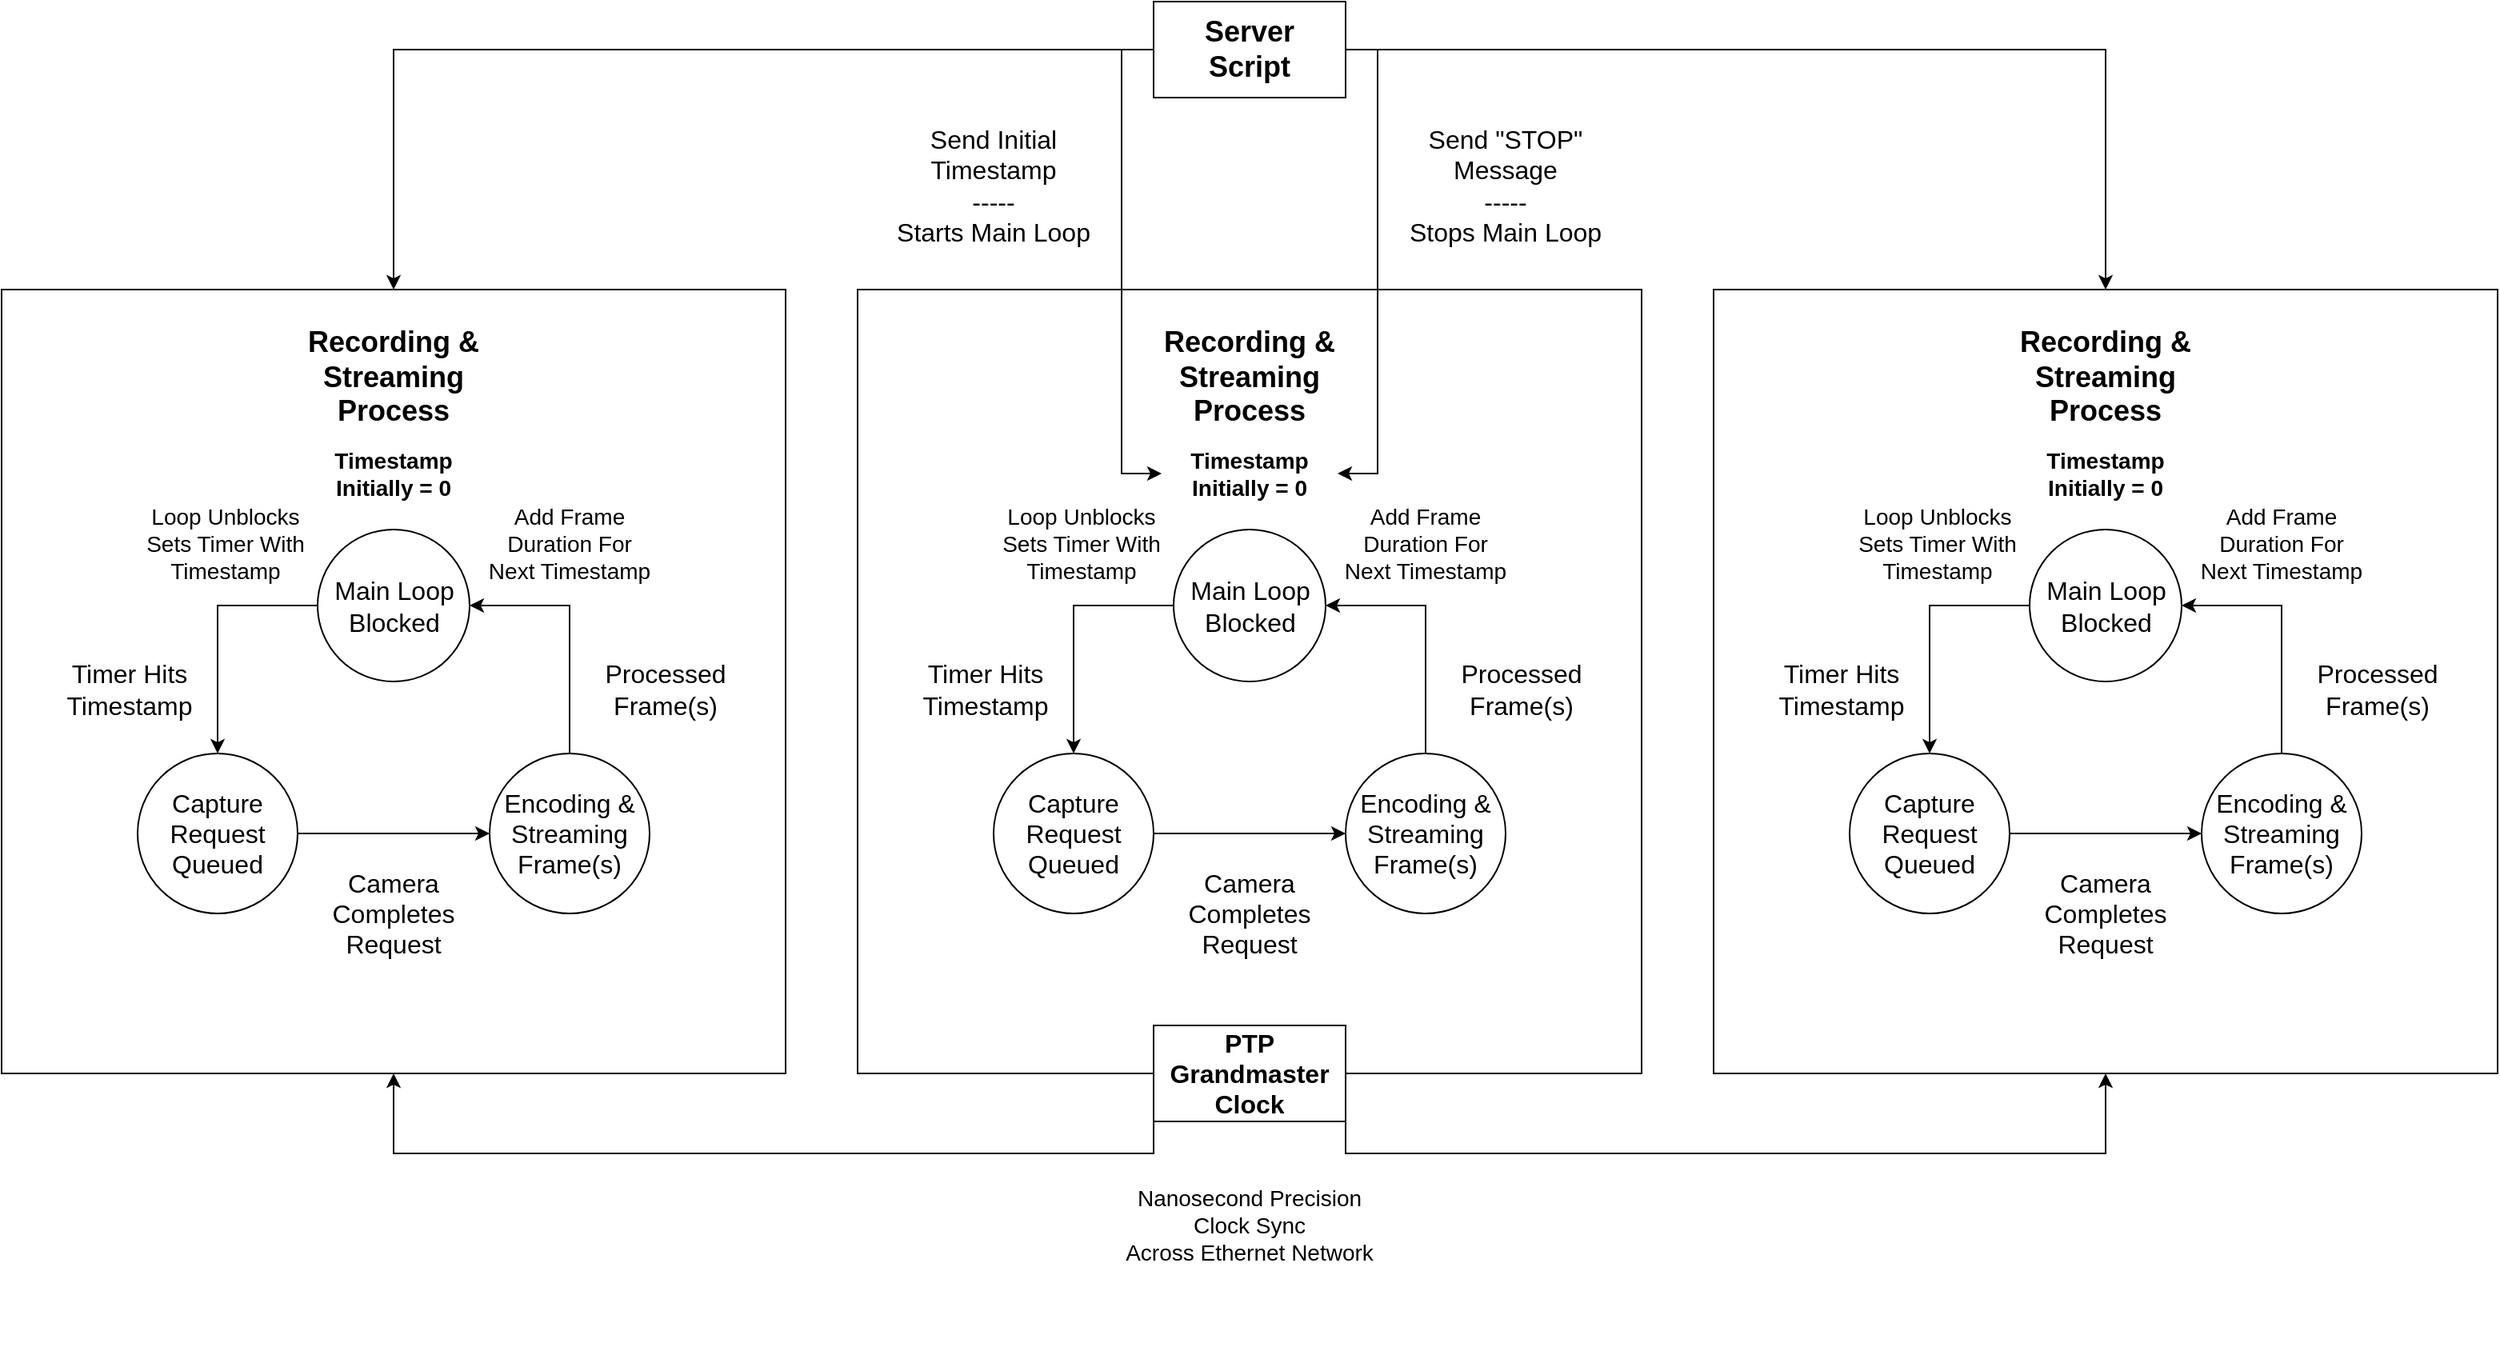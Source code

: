 <mxfile version="24.9.2">
  <diagram id="C5RBs43oDa-KdzZeNtuy" name="Page-1">
    <mxGraphModel dx="2901" dy="1095" grid="1" gridSize="10" guides="1" tooltips="1" connect="1" arrows="1" fold="1" page="1" pageScale="1" pageWidth="827" pageHeight="1169" math="0" shadow="0">
      <root>
        <mxCell id="WIyWlLk6GJQsqaUBKTNV-0" />
        <mxCell id="WIyWlLk6GJQsqaUBKTNV-1" parent="WIyWlLk6GJQsqaUBKTNV-0" />
        <mxCell id="X30akBvRf-ldmYgeMi9u-57" style="edgeStyle=orthogonalEdgeStyle;rounded=0;orthogonalLoop=1;jettySize=auto;html=1;entryX=0.5;entryY=0;entryDx=0;entryDy=0;" edge="1" parent="WIyWlLk6GJQsqaUBKTNV-1" source="X30akBvRf-ldmYgeMi9u-0" target="X30akBvRf-ldmYgeMi9u-39">
          <mxGeometry relative="1" as="geometry">
            <Array as="points">
              <mxPoint x="-135" y="250" />
            </Array>
          </mxGeometry>
        </mxCell>
        <mxCell id="X30akBvRf-ldmYgeMi9u-58" style="edgeStyle=orthogonalEdgeStyle;rounded=0;orthogonalLoop=1;jettySize=auto;html=1;entryX=0.5;entryY=0;entryDx=0;entryDy=0;" edge="1" parent="WIyWlLk6GJQsqaUBKTNV-1" source="X30akBvRf-ldmYgeMi9u-0" target="X30akBvRf-ldmYgeMi9u-25">
          <mxGeometry relative="1" as="geometry" />
        </mxCell>
        <mxCell id="X30akBvRf-ldmYgeMi9u-0" value="&lt;font style=&quot;font-size: 18px;&quot;&gt;&lt;b&gt;Server&lt;/b&gt;&lt;/font&gt;&lt;div&gt;&lt;font style=&quot;font-size: 18px;&quot;&gt;&lt;b&gt;Script&lt;/b&gt;&lt;/font&gt;&lt;/div&gt;" style="whiteSpace=wrap;html=1;" vertex="1" parent="WIyWlLk6GJQsqaUBKTNV-1">
          <mxGeometry x="340" y="220" width="120" height="60" as="geometry" />
        </mxCell>
        <mxCell id="X30akBvRf-ldmYgeMi9u-3" value="" style="whiteSpace=wrap;html=1;aspect=fixed;" vertex="1" parent="WIyWlLk6GJQsqaUBKTNV-1">
          <mxGeometry x="155" y="400" width="490" height="490" as="geometry" />
        </mxCell>
        <mxCell id="X30akBvRf-ldmYgeMi9u-13" style="edgeStyle=orthogonalEdgeStyle;rounded=0;orthogonalLoop=1;jettySize=auto;html=1;exitX=0;exitY=0.5;exitDx=0;exitDy=0;entryX=0.5;entryY=0;entryDx=0;entryDy=0;" edge="1" parent="WIyWlLk6GJQsqaUBKTNV-1" source="X30akBvRf-ldmYgeMi9u-4" target="X30akBvRf-ldmYgeMi9u-6">
          <mxGeometry relative="1" as="geometry" />
        </mxCell>
        <mxCell id="X30akBvRf-ldmYgeMi9u-4" value="&lt;font size=&quot;3&quot;&gt;Main Loop&lt;/font&gt;&lt;div&gt;&lt;font size=&quot;3&quot;&gt;Blocked&lt;/font&gt;&lt;/div&gt;" style="ellipse;whiteSpace=wrap;html=1;aspect=fixed;" vertex="1" parent="WIyWlLk6GJQsqaUBKTNV-1">
          <mxGeometry x="352.5" y="550" width="95" height="95" as="geometry" />
        </mxCell>
        <mxCell id="X30akBvRf-ldmYgeMi9u-14" style="edgeStyle=orthogonalEdgeStyle;rounded=0;orthogonalLoop=1;jettySize=auto;html=1;exitX=0.5;exitY=0;exitDx=0;exitDy=0;entryX=1;entryY=0.5;entryDx=0;entryDy=0;" edge="1" parent="WIyWlLk6GJQsqaUBKTNV-1" source="X30akBvRf-ldmYgeMi9u-5" target="X30akBvRf-ldmYgeMi9u-4">
          <mxGeometry relative="1" as="geometry" />
        </mxCell>
        <mxCell id="X30akBvRf-ldmYgeMi9u-5" value="&lt;font size=&quot;3&quot;&gt;Encoding &amp;amp;&lt;/font&gt;&lt;div&gt;&lt;font size=&quot;3&quot;&gt;Streaming&lt;/font&gt;&lt;/div&gt;&lt;div&gt;&lt;font size=&quot;3&quot;&gt;Frame(s)&lt;/font&gt;&lt;/div&gt;" style="ellipse;whiteSpace=wrap;html=1;aspect=fixed;" vertex="1" parent="WIyWlLk6GJQsqaUBKTNV-1">
          <mxGeometry x="460" y="690" width="100" height="100" as="geometry" />
        </mxCell>
        <mxCell id="X30akBvRf-ldmYgeMi9u-10" style="edgeStyle=orthogonalEdgeStyle;rounded=0;orthogonalLoop=1;jettySize=auto;html=1;exitX=1;exitY=0.5;exitDx=0;exitDy=0;entryX=0;entryY=0.5;entryDx=0;entryDy=0;" edge="1" parent="WIyWlLk6GJQsqaUBKTNV-1" source="X30akBvRf-ldmYgeMi9u-6" target="X30akBvRf-ldmYgeMi9u-5">
          <mxGeometry relative="1" as="geometry" />
        </mxCell>
        <mxCell id="X30akBvRf-ldmYgeMi9u-6" value="&lt;font size=&quot;3&quot;&gt;Capture&lt;/font&gt;&lt;div&gt;&lt;font size=&quot;3&quot;&gt;Request&lt;/font&gt;&lt;/div&gt;&lt;div&gt;&lt;font size=&quot;3&quot;&gt;Queued&lt;/font&gt;&lt;/div&gt;" style="ellipse;whiteSpace=wrap;html=1;aspect=fixed;" vertex="1" parent="WIyWlLk6GJQsqaUBKTNV-1">
          <mxGeometry x="240" y="690" width="100" height="100" as="geometry" />
        </mxCell>
        <mxCell id="X30akBvRf-ldmYgeMi9u-8" value="&lt;font size=&quot;3&quot;&gt;Timer Hits&lt;/font&gt;&lt;div&gt;&lt;font size=&quot;3&quot;&gt;Timestamp&lt;/font&gt;&lt;/div&gt;" style="text;html=1;align=center;verticalAlign=middle;whiteSpace=wrap;rounded=0;" vertex="1" parent="WIyWlLk6GJQsqaUBKTNV-1">
          <mxGeometry x="180" y="630" width="110" height="40" as="geometry" />
        </mxCell>
        <mxCell id="X30akBvRf-ldmYgeMi9u-11" value="&lt;font size=&quot;3&quot;&gt;Camera&lt;/font&gt;&lt;div&gt;&lt;font size=&quot;3&quot;&gt;Completes&lt;br&gt;Request&lt;/font&gt;&lt;/div&gt;" style="text;html=1;align=center;verticalAlign=middle;whiteSpace=wrap;rounded=0;" vertex="1" parent="WIyWlLk6GJQsqaUBKTNV-1">
          <mxGeometry x="355" y="760" width="90" height="60" as="geometry" />
        </mxCell>
        <mxCell id="X30akBvRf-ldmYgeMi9u-15" value="&lt;font size=&quot;3&quot;&gt;Processed&lt;/font&gt;&lt;div&gt;&lt;font size=&quot;3&quot;&gt;Frame(s)&lt;/font&gt;&lt;/div&gt;" style="text;html=1;align=center;verticalAlign=middle;whiteSpace=wrap;rounded=0;" vertex="1" parent="WIyWlLk6GJQsqaUBKTNV-1">
          <mxGeometry x="510" y="630" width="120" height="40" as="geometry" />
        </mxCell>
        <mxCell id="X30akBvRf-ldmYgeMi9u-17" value="&lt;font style=&quot;font-size: 14px;&quot;&gt;&lt;b style=&quot;&quot;&gt;Timestamp&lt;/b&gt;&lt;/font&gt;&lt;div&gt;&lt;font style=&quot;font-size: 14px;&quot;&gt;&lt;b style=&quot;&quot;&gt;Initially = 0&lt;/b&gt;&lt;/font&gt;&lt;/div&gt;" style="text;html=1;align=center;verticalAlign=middle;whiteSpace=wrap;rounded=0;" vertex="1" parent="WIyWlLk6GJQsqaUBKTNV-1">
          <mxGeometry x="345" y="480" width="110" height="70" as="geometry" />
        </mxCell>
        <mxCell id="X30akBvRf-ldmYgeMi9u-18" value="&lt;font style=&quot;font-size: 18px;&quot;&gt;&lt;b&gt;Recording &amp;amp;&lt;/b&gt;&lt;/font&gt;&lt;div&gt;&lt;font style=&quot;font-size: 18px;&quot;&gt;&lt;b&gt;Streaming&lt;br&gt;Process&lt;/b&gt;&lt;/font&gt;&lt;/div&gt;" style="text;html=1;align=center;verticalAlign=middle;whiteSpace=wrap;rounded=0;" vertex="1" parent="WIyWlLk6GJQsqaUBKTNV-1">
          <mxGeometry x="335" y="420" width="130" height="70" as="geometry" />
        </mxCell>
        <mxCell id="X30akBvRf-ldmYgeMi9u-1" style="edgeStyle=orthogonalEdgeStyle;rounded=0;orthogonalLoop=1;jettySize=auto;html=1;exitX=0;exitY=0.5;exitDx=0;exitDy=0;entryX=0;entryY=0.5;entryDx=0;entryDy=0;" edge="1" parent="WIyWlLk6GJQsqaUBKTNV-1" source="X30akBvRf-ldmYgeMi9u-0" target="X30akBvRf-ldmYgeMi9u-17">
          <mxGeometry relative="1" as="geometry">
            <mxPoint x="280" y="400" as="targetPoint" />
            <Array as="points">
              <mxPoint x="320" y="250" />
              <mxPoint x="320" y="515" />
            </Array>
          </mxGeometry>
        </mxCell>
        <mxCell id="X30akBvRf-ldmYgeMi9u-2" style="edgeStyle=orthogonalEdgeStyle;rounded=0;orthogonalLoop=1;jettySize=auto;html=1;exitX=1;exitY=0.5;exitDx=0;exitDy=0;entryX=1;entryY=0.5;entryDx=0;entryDy=0;" edge="1" parent="WIyWlLk6GJQsqaUBKTNV-1" source="X30akBvRf-ldmYgeMi9u-0" target="X30akBvRf-ldmYgeMi9u-17">
          <mxGeometry relative="1" as="geometry">
            <mxPoint x="520" y="400" as="targetPoint" />
          </mxGeometry>
        </mxCell>
        <mxCell id="X30akBvRf-ldmYgeMi9u-19" value="&lt;font size=&quot;3&quot;&gt;Send Initial Timestamp&lt;/font&gt;&lt;div&gt;&lt;font size=&quot;3&quot;&gt;-----&lt;/font&gt;&lt;/div&gt;&lt;div&gt;&lt;font size=&quot;3&quot;&gt;Starts Main Loop&lt;/font&gt;&lt;/div&gt;" style="text;html=1;align=center;verticalAlign=middle;whiteSpace=wrap;rounded=0;" vertex="1" parent="WIyWlLk6GJQsqaUBKTNV-1">
          <mxGeometry x="160" y="270" width="160" height="130" as="geometry" />
        </mxCell>
        <mxCell id="X30akBvRf-ldmYgeMi9u-20" value="&lt;font size=&quot;3&quot;&gt;Send &quot;STOP&quot; Message&lt;/font&gt;&lt;div&gt;&lt;font size=&quot;3&quot;&gt;-----&lt;/font&gt;&lt;/div&gt;&lt;div&gt;&lt;font size=&quot;3&quot;&gt;Stops Main Loop&lt;/font&gt;&lt;/div&gt;" style="text;html=1;align=center;verticalAlign=middle;whiteSpace=wrap;rounded=0;" vertex="1" parent="WIyWlLk6GJQsqaUBKTNV-1">
          <mxGeometry x="480" y="270" width="160" height="130" as="geometry" />
        </mxCell>
        <mxCell id="X30akBvRf-ldmYgeMi9u-21" value="&lt;span style=&quot;font-size: 14px;&quot;&gt;Add Frame Duration For&lt;/span&gt;&lt;div&gt;&lt;span style=&quot;font-size: 14px;&quot;&gt;Next Timestamp&lt;/span&gt;&lt;/div&gt;" style="text;html=1;align=center;verticalAlign=middle;whiteSpace=wrap;rounded=0;" vertex="1" parent="WIyWlLk6GJQsqaUBKTNV-1">
          <mxGeometry x="450" y="540" width="120" height="37.5" as="geometry" />
        </mxCell>
        <mxCell id="X30akBvRf-ldmYgeMi9u-24" value="&lt;span style=&quot;font-size: 14px;&quot;&gt;Loop Unblocks&lt;/span&gt;&lt;div&gt;&lt;span style=&quot;font-size: 14px;&quot;&gt;Sets Timer With&lt;/span&gt;&lt;/div&gt;&lt;div&gt;&lt;span style=&quot;font-size: 14px;&quot;&gt;Timestamp&lt;/span&gt;&lt;/div&gt;" style="text;html=1;align=center;verticalAlign=middle;whiteSpace=wrap;rounded=0;" vertex="1" parent="WIyWlLk6GJQsqaUBKTNV-1">
          <mxGeometry x="240" y="523.75" width="110" height="70" as="geometry" />
        </mxCell>
        <mxCell id="X30akBvRf-ldmYgeMi9u-25" value="" style="whiteSpace=wrap;html=1;aspect=fixed;" vertex="1" parent="WIyWlLk6GJQsqaUBKTNV-1">
          <mxGeometry x="690" y="400" width="490" height="490" as="geometry" />
        </mxCell>
        <mxCell id="X30akBvRf-ldmYgeMi9u-26" style="edgeStyle=orthogonalEdgeStyle;rounded=0;orthogonalLoop=1;jettySize=auto;html=1;exitX=0;exitY=0.5;exitDx=0;exitDy=0;entryX=0.5;entryY=0;entryDx=0;entryDy=0;" edge="1" parent="WIyWlLk6GJQsqaUBKTNV-1" source="X30akBvRf-ldmYgeMi9u-27" target="X30akBvRf-ldmYgeMi9u-31">
          <mxGeometry relative="1" as="geometry" />
        </mxCell>
        <mxCell id="X30akBvRf-ldmYgeMi9u-27" value="&lt;font size=&quot;3&quot;&gt;Main Loop&lt;/font&gt;&lt;div&gt;&lt;font size=&quot;3&quot;&gt;Blocked&lt;/font&gt;&lt;/div&gt;" style="ellipse;whiteSpace=wrap;html=1;aspect=fixed;" vertex="1" parent="WIyWlLk6GJQsqaUBKTNV-1">
          <mxGeometry x="887.5" y="550" width="95" height="95" as="geometry" />
        </mxCell>
        <mxCell id="X30akBvRf-ldmYgeMi9u-28" style="edgeStyle=orthogonalEdgeStyle;rounded=0;orthogonalLoop=1;jettySize=auto;html=1;exitX=0.5;exitY=0;exitDx=0;exitDy=0;entryX=1;entryY=0.5;entryDx=0;entryDy=0;" edge="1" parent="WIyWlLk6GJQsqaUBKTNV-1" source="X30akBvRf-ldmYgeMi9u-29" target="X30akBvRf-ldmYgeMi9u-27">
          <mxGeometry relative="1" as="geometry" />
        </mxCell>
        <mxCell id="X30akBvRf-ldmYgeMi9u-29" value="&lt;font size=&quot;3&quot;&gt;Encoding &amp;amp;&lt;/font&gt;&lt;div&gt;&lt;font size=&quot;3&quot;&gt;Streaming&lt;/font&gt;&lt;/div&gt;&lt;div&gt;&lt;font size=&quot;3&quot;&gt;Frame(s)&lt;/font&gt;&lt;/div&gt;" style="ellipse;whiteSpace=wrap;html=1;aspect=fixed;" vertex="1" parent="WIyWlLk6GJQsqaUBKTNV-1">
          <mxGeometry x="995" y="690" width="100" height="100" as="geometry" />
        </mxCell>
        <mxCell id="X30akBvRf-ldmYgeMi9u-30" style="edgeStyle=orthogonalEdgeStyle;rounded=0;orthogonalLoop=1;jettySize=auto;html=1;exitX=1;exitY=0.5;exitDx=0;exitDy=0;entryX=0;entryY=0.5;entryDx=0;entryDy=0;" edge="1" parent="WIyWlLk6GJQsqaUBKTNV-1" source="X30akBvRf-ldmYgeMi9u-31" target="X30akBvRf-ldmYgeMi9u-29">
          <mxGeometry relative="1" as="geometry" />
        </mxCell>
        <mxCell id="X30akBvRf-ldmYgeMi9u-31" value="&lt;font size=&quot;3&quot;&gt;Capture&lt;/font&gt;&lt;div&gt;&lt;font size=&quot;3&quot;&gt;Request&lt;/font&gt;&lt;/div&gt;&lt;div&gt;&lt;font size=&quot;3&quot;&gt;Queued&lt;/font&gt;&lt;/div&gt;" style="ellipse;whiteSpace=wrap;html=1;aspect=fixed;" vertex="1" parent="WIyWlLk6GJQsqaUBKTNV-1">
          <mxGeometry x="775" y="690" width="100" height="100" as="geometry" />
        </mxCell>
        <mxCell id="X30akBvRf-ldmYgeMi9u-32" value="&lt;font size=&quot;3&quot;&gt;Timer Hits&lt;/font&gt;&lt;div&gt;&lt;font size=&quot;3&quot;&gt;Timestamp&lt;/font&gt;&lt;/div&gt;" style="text;html=1;align=center;verticalAlign=middle;whiteSpace=wrap;rounded=0;" vertex="1" parent="WIyWlLk6GJQsqaUBKTNV-1">
          <mxGeometry x="715" y="630" width="110" height="40" as="geometry" />
        </mxCell>
        <mxCell id="X30akBvRf-ldmYgeMi9u-33" value="&lt;font size=&quot;3&quot;&gt;Camera&lt;/font&gt;&lt;div&gt;&lt;font size=&quot;3&quot;&gt;Completes&lt;br&gt;Request&lt;/font&gt;&lt;/div&gt;" style="text;html=1;align=center;verticalAlign=middle;whiteSpace=wrap;rounded=0;" vertex="1" parent="WIyWlLk6GJQsqaUBKTNV-1">
          <mxGeometry x="890" y="760" width="90" height="60" as="geometry" />
        </mxCell>
        <mxCell id="X30akBvRf-ldmYgeMi9u-34" value="&lt;font size=&quot;3&quot;&gt;Processed&lt;/font&gt;&lt;div&gt;&lt;font size=&quot;3&quot;&gt;Frame(s)&lt;/font&gt;&lt;/div&gt;" style="text;html=1;align=center;verticalAlign=middle;whiteSpace=wrap;rounded=0;" vertex="1" parent="WIyWlLk6GJQsqaUBKTNV-1">
          <mxGeometry x="1045" y="630" width="120" height="40" as="geometry" />
        </mxCell>
        <mxCell id="X30akBvRf-ldmYgeMi9u-35" value="&lt;font style=&quot;font-size: 14px;&quot;&gt;&lt;b style=&quot;&quot;&gt;Timestamp&lt;/b&gt;&lt;/font&gt;&lt;div&gt;&lt;font style=&quot;font-size: 14px;&quot;&gt;&lt;b style=&quot;&quot;&gt;Initially = 0&lt;/b&gt;&lt;/font&gt;&lt;/div&gt;" style="text;html=1;align=center;verticalAlign=middle;whiteSpace=wrap;rounded=0;" vertex="1" parent="WIyWlLk6GJQsqaUBKTNV-1">
          <mxGeometry x="880" y="480" width="110" height="70" as="geometry" />
        </mxCell>
        <mxCell id="X30akBvRf-ldmYgeMi9u-36" value="&lt;font style=&quot;font-size: 18px;&quot;&gt;&lt;b&gt;Recording &amp;amp;&lt;/b&gt;&lt;/font&gt;&lt;div&gt;&lt;font style=&quot;font-size: 18px;&quot;&gt;&lt;b&gt;Streaming&lt;br&gt;Process&lt;/b&gt;&lt;/font&gt;&lt;/div&gt;" style="text;html=1;align=center;verticalAlign=middle;whiteSpace=wrap;rounded=0;" vertex="1" parent="WIyWlLk6GJQsqaUBKTNV-1">
          <mxGeometry x="870" y="420" width="130" height="70" as="geometry" />
        </mxCell>
        <mxCell id="X30akBvRf-ldmYgeMi9u-37" value="&lt;span style=&quot;font-size: 14px;&quot;&gt;Add Frame Duration For&lt;/span&gt;&lt;div&gt;&lt;span style=&quot;font-size: 14px;&quot;&gt;Next Timestamp&lt;/span&gt;&lt;/div&gt;" style="text;html=1;align=center;verticalAlign=middle;whiteSpace=wrap;rounded=0;" vertex="1" parent="WIyWlLk6GJQsqaUBKTNV-1">
          <mxGeometry x="985" y="540" width="120" height="37.5" as="geometry" />
        </mxCell>
        <mxCell id="X30akBvRf-ldmYgeMi9u-38" value="&lt;span style=&quot;font-size: 14px;&quot;&gt;Loop Unblocks&lt;/span&gt;&lt;div&gt;&lt;span style=&quot;font-size: 14px;&quot;&gt;Sets Timer With&lt;/span&gt;&lt;/div&gt;&lt;div&gt;&lt;span style=&quot;font-size: 14px;&quot;&gt;Timestamp&lt;/span&gt;&lt;/div&gt;" style="text;html=1;align=center;verticalAlign=middle;whiteSpace=wrap;rounded=0;" vertex="1" parent="WIyWlLk6GJQsqaUBKTNV-1">
          <mxGeometry x="775" y="523.75" width="110" height="70" as="geometry" />
        </mxCell>
        <mxCell id="X30akBvRf-ldmYgeMi9u-39" value="" style="whiteSpace=wrap;html=1;aspect=fixed;" vertex="1" parent="WIyWlLk6GJQsqaUBKTNV-1">
          <mxGeometry x="-380" y="400" width="490" height="490" as="geometry" />
        </mxCell>
        <mxCell id="X30akBvRf-ldmYgeMi9u-40" style="edgeStyle=orthogonalEdgeStyle;rounded=0;orthogonalLoop=1;jettySize=auto;html=1;exitX=0;exitY=0.5;exitDx=0;exitDy=0;entryX=0.5;entryY=0;entryDx=0;entryDy=0;" edge="1" parent="WIyWlLk6GJQsqaUBKTNV-1" source="X30akBvRf-ldmYgeMi9u-41" target="X30akBvRf-ldmYgeMi9u-45">
          <mxGeometry relative="1" as="geometry" />
        </mxCell>
        <mxCell id="X30akBvRf-ldmYgeMi9u-41" value="&lt;font size=&quot;3&quot;&gt;Main Loop&lt;/font&gt;&lt;div&gt;&lt;font size=&quot;3&quot;&gt;Blocked&lt;/font&gt;&lt;/div&gt;" style="ellipse;whiteSpace=wrap;html=1;aspect=fixed;" vertex="1" parent="WIyWlLk6GJQsqaUBKTNV-1">
          <mxGeometry x="-182.5" y="550" width="95" height="95" as="geometry" />
        </mxCell>
        <mxCell id="X30akBvRf-ldmYgeMi9u-42" style="edgeStyle=orthogonalEdgeStyle;rounded=0;orthogonalLoop=1;jettySize=auto;html=1;exitX=0.5;exitY=0;exitDx=0;exitDy=0;entryX=1;entryY=0.5;entryDx=0;entryDy=0;" edge="1" parent="WIyWlLk6GJQsqaUBKTNV-1" source="X30akBvRf-ldmYgeMi9u-43" target="X30akBvRf-ldmYgeMi9u-41">
          <mxGeometry relative="1" as="geometry" />
        </mxCell>
        <mxCell id="X30akBvRf-ldmYgeMi9u-43" value="&lt;font size=&quot;3&quot;&gt;Encoding &amp;amp;&lt;/font&gt;&lt;div&gt;&lt;font size=&quot;3&quot;&gt;Streaming&lt;/font&gt;&lt;/div&gt;&lt;div&gt;&lt;font size=&quot;3&quot;&gt;Frame(s)&lt;/font&gt;&lt;/div&gt;" style="ellipse;whiteSpace=wrap;html=1;aspect=fixed;" vertex="1" parent="WIyWlLk6GJQsqaUBKTNV-1">
          <mxGeometry x="-75" y="690" width="100" height="100" as="geometry" />
        </mxCell>
        <mxCell id="X30akBvRf-ldmYgeMi9u-44" style="edgeStyle=orthogonalEdgeStyle;rounded=0;orthogonalLoop=1;jettySize=auto;html=1;exitX=1;exitY=0.5;exitDx=0;exitDy=0;entryX=0;entryY=0.5;entryDx=0;entryDy=0;" edge="1" parent="WIyWlLk6GJQsqaUBKTNV-1" source="X30akBvRf-ldmYgeMi9u-45" target="X30akBvRf-ldmYgeMi9u-43">
          <mxGeometry relative="1" as="geometry" />
        </mxCell>
        <mxCell id="X30akBvRf-ldmYgeMi9u-45" value="&lt;font size=&quot;3&quot;&gt;Capture&lt;/font&gt;&lt;div&gt;&lt;font size=&quot;3&quot;&gt;Request&lt;/font&gt;&lt;/div&gt;&lt;div&gt;&lt;font size=&quot;3&quot;&gt;Queued&lt;/font&gt;&lt;/div&gt;" style="ellipse;whiteSpace=wrap;html=1;aspect=fixed;" vertex="1" parent="WIyWlLk6GJQsqaUBKTNV-1">
          <mxGeometry x="-295" y="690" width="100" height="100" as="geometry" />
        </mxCell>
        <mxCell id="X30akBvRf-ldmYgeMi9u-46" value="&lt;font size=&quot;3&quot;&gt;Timer Hits&lt;/font&gt;&lt;div&gt;&lt;font size=&quot;3&quot;&gt;Timestamp&lt;/font&gt;&lt;/div&gt;" style="text;html=1;align=center;verticalAlign=middle;whiteSpace=wrap;rounded=0;" vertex="1" parent="WIyWlLk6GJQsqaUBKTNV-1">
          <mxGeometry x="-355" y="630" width="110" height="40" as="geometry" />
        </mxCell>
        <mxCell id="X30akBvRf-ldmYgeMi9u-47" value="&lt;font size=&quot;3&quot;&gt;Camera&lt;/font&gt;&lt;div&gt;&lt;font size=&quot;3&quot;&gt;Completes&lt;br&gt;Request&lt;/font&gt;&lt;/div&gt;" style="text;html=1;align=center;verticalAlign=middle;whiteSpace=wrap;rounded=0;" vertex="1" parent="WIyWlLk6GJQsqaUBKTNV-1">
          <mxGeometry x="-180" y="760" width="90" height="60" as="geometry" />
        </mxCell>
        <mxCell id="X30akBvRf-ldmYgeMi9u-48" value="&lt;font size=&quot;3&quot;&gt;Processed&lt;/font&gt;&lt;div&gt;&lt;font size=&quot;3&quot;&gt;Frame(s)&lt;/font&gt;&lt;/div&gt;" style="text;html=1;align=center;verticalAlign=middle;whiteSpace=wrap;rounded=0;" vertex="1" parent="WIyWlLk6GJQsqaUBKTNV-1">
          <mxGeometry x="-25" y="630" width="120" height="40" as="geometry" />
        </mxCell>
        <mxCell id="X30akBvRf-ldmYgeMi9u-49" value="&lt;font style=&quot;font-size: 14px;&quot;&gt;&lt;b style=&quot;&quot;&gt;Timestamp&lt;/b&gt;&lt;/font&gt;&lt;div&gt;&lt;font style=&quot;font-size: 14px;&quot;&gt;&lt;b style=&quot;&quot;&gt;Initially = 0&lt;/b&gt;&lt;/font&gt;&lt;/div&gt;" style="text;html=1;align=center;verticalAlign=middle;whiteSpace=wrap;rounded=0;" vertex="1" parent="WIyWlLk6GJQsqaUBKTNV-1">
          <mxGeometry x="-190" y="480" width="110" height="70" as="geometry" />
        </mxCell>
        <mxCell id="X30akBvRf-ldmYgeMi9u-50" value="&lt;font style=&quot;font-size: 18px;&quot;&gt;&lt;b&gt;Recording &amp;amp;&lt;/b&gt;&lt;/font&gt;&lt;div&gt;&lt;font style=&quot;font-size: 18px;&quot;&gt;&lt;b&gt;Streaming&lt;br&gt;Process&lt;/b&gt;&lt;/font&gt;&lt;/div&gt;" style="text;html=1;align=center;verticalAlign=middle;whiteSpace=wrap;rounded=0;" vertex="1" parent="WIyWlLk6GJQsqaUBKTNV-1">
          <mxGeometry x="-200" y="420" width="130" height="70" as="geometry" />
        </mxCell>
        <mxCell id="X30akBvRf-ldmYgeMi9u-51" value="&lt;span style=&quot;font-size: 14px;&quot;&gt;Add Frame Duration For&lt;/span&gt;&lt;div&gt;&lt;span style=&quot;font-size: 14px;&quot;&gt;Next Timestamp&lt;/span&gt;&lt;/div&gt;" style="text;html=1;align=center;verticalAlign=middle;whiteSpace=wrap;rounded=0;" vertex="1" parent="WIyWlLk6GJQsqaUBKTNV-1">
          <mxGeometry x="-85" y="540" width="120" height="37.5" as="geometry" />
        </mxCell>
        <mxCell id="X30akBvRf-ldmYgeMi9u-52" value="&lt;span style=&quot;font-size: 14px;&quot;&gt;Loop Unblocks&lt;/span&gt;&lt;div&gt;&lt;span style=&quot;font-size: 14px;&quot;&gt;Sets Timer With&lt;/span&gt;&lt;/div&gt;&lt;div&gt;&lt;span style=&quot;font-size: 14px;&quot;&gt;Timestamp&lt;/span&gt;&lt;/div&gt;" style="text;html=1;align=center;verticalAlign=middle;whiteSpace=wrap;rounded=0;" vertex="1" parent="WIyWlLk6GJQsqaUBKTNV-1">
          <mxGeometry x="-295" y="523.75" width="110" height="70" as="geometry" />
        </mxCell>
        <mxCell id="X30akBvRf-ldmYgeMi9u-60" style="edgeStyle=orthogonalEdgeStyle;rounded=0;orthogonalLoop=1;jettySize=auto;html=1;exitX=0;exitY=1;exitDx=0;exitDy=0;entryX=0.5;entryY=1;entryDx=0;entryDy=0;" edge="1" parent="WIyWlLk6GJQsqaUBKTNV-1" source="X30akBvRf-ldmYgeMi9u-59" target="X30akBvRf-ldmYgeMi9u-39">
          <mxGeometry relative="1" as="geometry" />
        </mxCell>
        <mxCell id="X30akBvRf-ldmYgeMi9u-61" style="edgeStyle=orthogonalEdgeStyle;rounded=0;orthogonalLoop=1;jettySize=auto;html=1;exitX=1;exitY=1;exitDx=0;exitDy=0;entryX=0.5;entryY=1;entryDx=0;entryDy=0;" edge="1" parent="WIyWlLk6GJQsqaUBKTNV-1" source="X30akBvRf-ldmYgeMi9u-59" target="X30akBvRf-ldmYgeMi9u-25">
          <mxGeometry relative="1" as="geometry" />
        </mxCell>
        <mxCell id="X30akBvRf-ldmYgeMi9u-59" value="&lt;font size=&quot;3&quot;&gt;&lt;b&gt;PTP&lt;br&gt;Grandmaster&lt;/b&gt;&lt;/font&gt;&lt;div&gt;&lt;font size=&quot;3&quot;&gt;&lt;b&gt;Clock&lt;/b&gt;&lt;/font&gt;&lt;/div&gt;" style="rounded=0;whiteSpace=wrap;html=1;" vertex="1" parent="WIyWlLk6GJQsqaUBKTNV-1">
          <mxGeometry x="340" y="860" width="120" height="60" as="geometry" />
        </mxCell>
        <mxCell id="X30akBvRf-ldmYgeMi9u-65" value="&lt;font style=&quot;font-size: 14px;&quot;&gt;Nanosecond Precision Clock Sync&lt;/font&gt;&lt;div&gt;&lt;font style=&quot;font-size: 14px;&quot;&gt;Across Ethernet Network&lt;/font&gt;&lt;/div&gt;" style="text;html=1;align=center;verticalAlign=middle;whiteSpace=wrap;rounded=0;" vertex="1" parent="WIyWlLk6GJQsqaUBKTNV-1">
          <mxGeometry x="320" y="910" width="160" height="150" as="geometry" />
        </mxCell>
      </root>
    </mxGraphModel>
  </diagram>
</mxfile>
